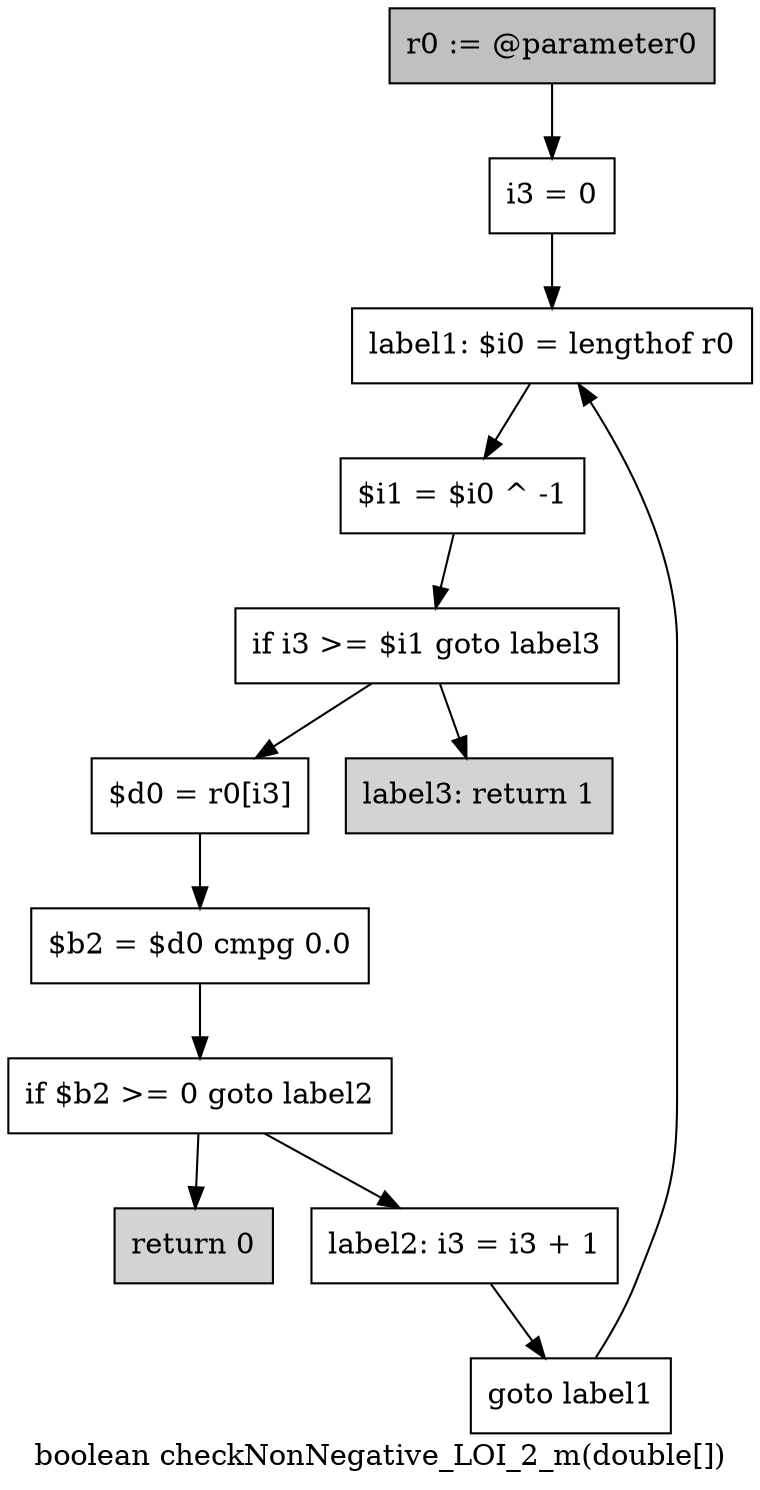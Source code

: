 digraph "boolean checkNonNegative_LOI_2_m(double[])" {
    label="boolean checkNonNegative_LOI_2_m(double[])";
    node [shape=box];
    "0" [style=filled,fillcolor=gray,label="r0 := @parameter0",];
    "1" [label="i3 = 0",];
    "0"->"1";
    "2" [label="label1: $i0 = lengthof r0",];
    "1"->"2";
    "3" [label="$i1 = $i0 ^ -1",];
    "2"->"3";
    "4" [label="if i3 >= $i1 goto label3",];
    "3"->"4";
    "5" [label="$d0 = r0[i3]",];
    "4"->"5";
    "11" [style=filled,fillcolor=lightgray,label="label3: return 1",];
    "4"->"11";
    "6" [label="$b2 = $d0 cmpg 0.0",];
    "5"->"6";
    "7" [label="if $b2 >= 0 goto label2",];
    "6"->"7";
    "8" [style=filled,fillcolor=lightgray,label="return 0",];
    "7"->"8";
    "9" [label="label2: i3 = i3 + 1",];
    "7"->"9";
    "10" [label="goto label1",];
    "9"->"10";
    "10"->"2";
}
